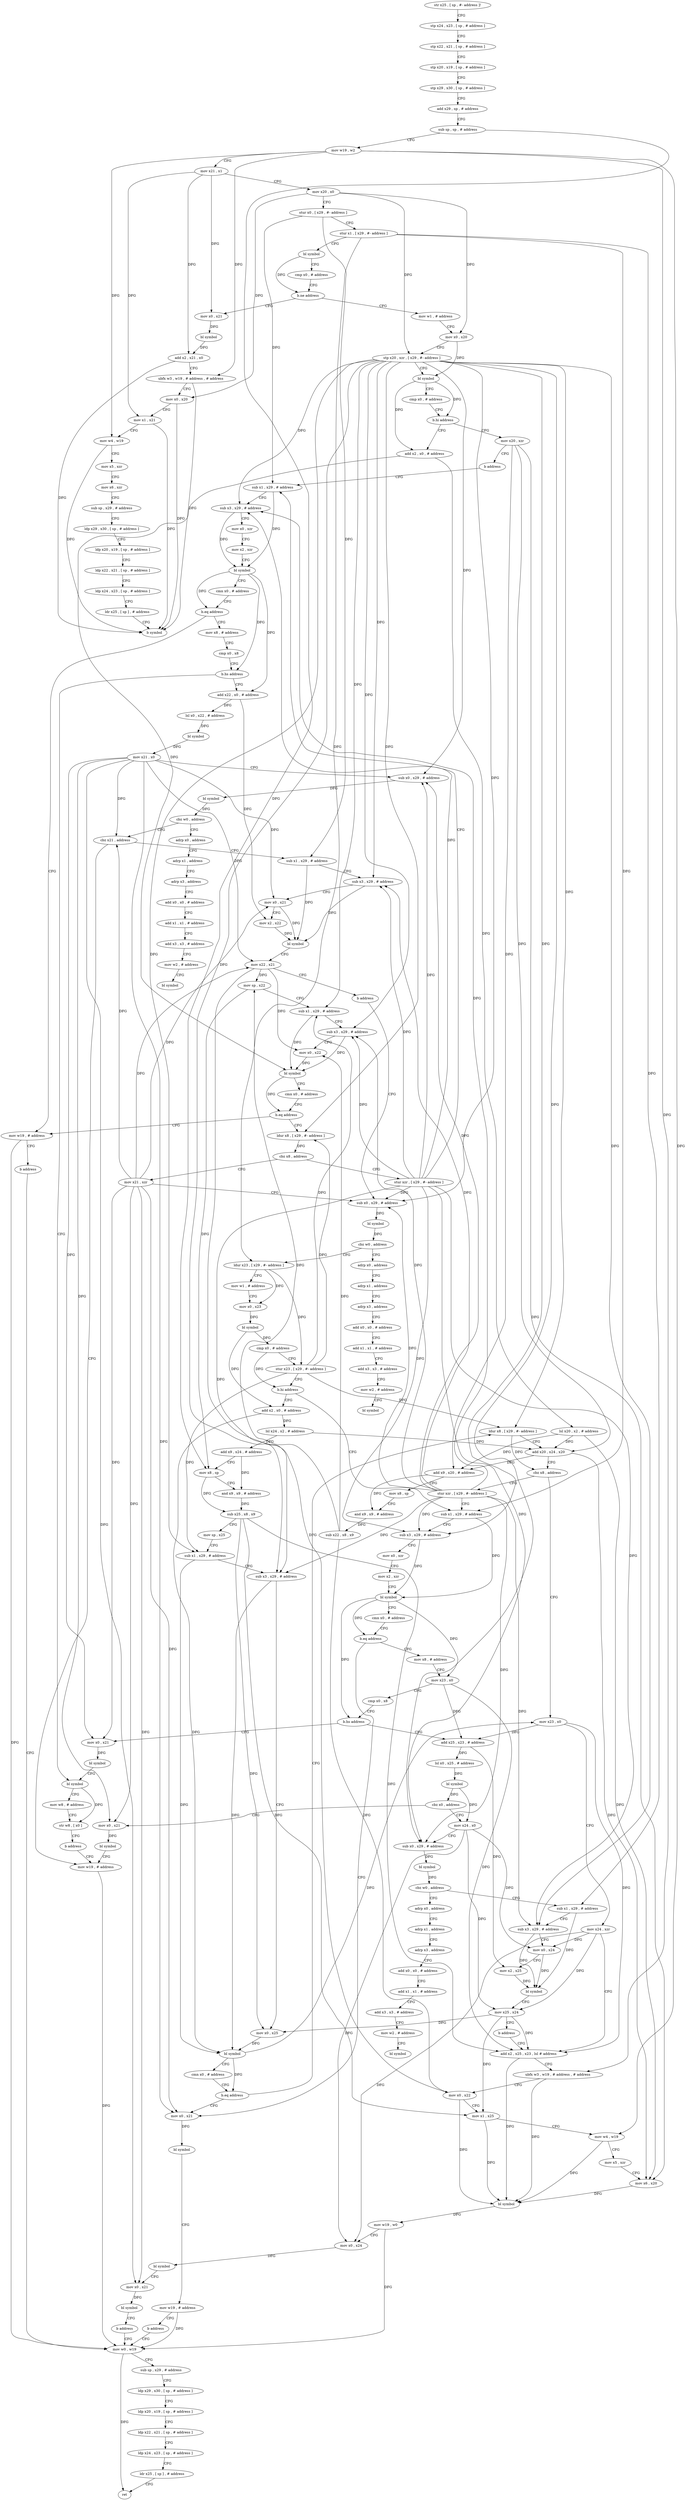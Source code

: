 digraph "func" {
"4287160" [label = "str x25 , [ sp , #- address ]!" ]
"4287164" [label = "stp x24 , x23 , [ sp , # address ]" ]
"4287168" [label = "stp x22 , x21 , [ sp , # address ]" ]
"4287172" [label = "stp x20 , x19 , [ sp , # address ]" ]
"4287176" [label = "stp x29 , x30 , [ sp , # address ]" ]
"4287180" [label = "add x29 , sp , # address" ]
"4287184" [label = "sub sp , sp , # address" ]
"4287188" [label = "mov w19 , w2" ]
"4287192" [label = "mov x21 , x1" ]
"4287196" [label = "mov x20 , x0" ]
"4287200" [label = "stur x0 , [ x29 , #- address ]" ]
"4287204" [label = "stur x1 , [ x29 , #- address ]" ]
"4287208" [label = "bl symbol" ]
"4287212" [label = "cmp x0 , # address" ]
"4287216" [label = "b.ne address" ]
"4287284" [label = "mov w1 , # address" ]
"4287220" [label = "mov x0 , x21" ]
"4287288" [label = "mov x0 , x20" ]
"4287292" [label = "stp x20 , xzr , [ x29 , #- address ]" ]
"4287296" [label = "bl symbol" ]
"4287300" [label = "cmp x0 , # address" ]
"4287304" [label = "b.hi address" ]
"4287820" [label = "mov x20 , xzr" ]
"4287308" [label = "add x2 , x0 , # address" ]
"4287224" [label = "bl symbol" ]
"4287228" [label = "add x2 , x21 , x0" ]
"4287232" [label = "ubfx w3 , w19 , # address , # address" ]
"4287236" [label = "mov x0 , x20" ]
"4287240" [label = "mov x1 , x21" ]
"4287244" [label = "mov w4 , w19" ]
"4287248" [label = "mov x5 , xzr" ]
"4287252" [label = "mov x6 , xzr" ]
"4287256" [label = "sub sp , x29 , # address" ]
"4287260" [label = "ldp x29 , x30 , [ sp , # address ]" ]
"4287264" [label = "ldp x20 , x19 , [ sp , # address ]" ]
"4287268" [label = "ldp x22 , x21 , [ sp , # address ]" ]
"4287272" [label = "ldp x24 , x23 , [ sp , # address ]" ]
"4287276" [label = "ldr x25 , [ sp ] , # address" ]
"4287280" [label = "b symbol" ]
"4287824" [label = "b address" ]
"4287372" [label = "sub x1 , x29 , # address" ]
"4287312" [label = "lsl x20 , x2 , # address" ]
"4287316" [label = "add x9 , x20 , # address" ]
"4287320" [label = "mov x8 , sp" ]
"4287324" [label = "and x9 , x9 , # address" ]
"4287328" [label = "sub x22 , x8 , x9" ]
"4287332" [label = "mov sp , x22" ]
"4287336" [label = "sub x1 , x29 , # address" ]
"4287340" [label = "sub x3 , x29 , # address" ]
"4287344" [label = "mov x0 , x22" ]
"4287348" [label = "bl symbol" ]
"4287352" [label = "cmn x0 , # address" ]
"4287356" [label = "b.eq address" ]
"4287796" [label = "mov w19 , # address" ]
"4287360" [label = "ldur x8 , [ x29 , #- address ]" ]
"4287376" [label = "sub x3 , x29 , # address" ]
"4287380" [label = "mov x0 , xzr" ]
"4287384" [label = "mov x2 , xzr" ]
"4287388" [label = "bl symbol" ]
"4287392" [label = "cmn x0 , # address" ]
"4287396" [label = "b.eq address" ]
"4287400" [label = "mov x8 , # address" ]
"4287800" [label = "b address" ]
"4287764" [label = "mov w0 , w19" ]
"4287364" [label = "cbz x8 , address" ]
"4287472" [label = "mov x21 , xzr" ]
"4287368" [label = "stur xzr , [ x29 , #- address ]" ]
"4287404" [label = "cmp x0 , x8" ]
"4287408" [label = "b.hs address" ]
"4287836" [label = "bl symbol" ]
"4287412" [label = "add x22 , x0 , # address" ]
"4287768" [label = "sub sp , x29 , # address" ]
"4287772" [label = "ldp x29 , x30 , [ sp , # address ]" ]
"4287776" [label = "ldp x20 , x19 , [ sp , # address ]" ]
"4287780" [label = "ldp x22 , x21 , [ sp , # address ]" ]
"4287784" [label = "ldp x24 , x23 , [ sp , # address ]" ]
"4287788" [label = "ldr x25 , [ sp ] , # address" ]
"4287792" [label = "ret" ]
"4287476" [label = "sub x0 , x29 , # address" ]
"4287840" [label = "mov w8 , # address" ]
"4287844" [label = "str w8 , [ x0 ]" ]
"4287848" [label = "b address" ]
"4287760" [label = "mov w19 , # address" ]
"4287416" [label = "lsl x0 , x22 , # address" ]
"4287420" [label = "bl symbol" ]
"4287424" [label = "mov x21 , x0" ]
"4287428" [label = "sub x0 , x29 , # address" ]
"4287432" [label = "bl symbol" ]
"4287436" [label = "cbz w0 , address" ]
"4287884" [label = "adrp x0 , address" ]
"4287440" [label = "cbz x21 , address" ]
"4287852" [label = "adrp x0 , address" ]
"4287856" [label = "adrp x1 , address" ]
"4287860" [label = "adrp x3 , address" ]
"4287864" [label = "add x0 , x0 , # address" ]
"4287868" [label = "add x1 , x1 , # address" ]
"4287872" [label = "add x3 , x3 , # address" ]
"4287876" [label = "mov w2 , # address" ]
"4287880" [label = "bl symbol" ]
"4287488" [label = "ldur x23 , [ x29 , #- address ]" ]
"4287492" [label = "mov w1 , # address" ]
"4287496" [label = "mov x0 , x23" ]
"4287500" [label = "bl symbol" ]
"4287504" [label = "cmp x0 , # address" ]
"4287508" [label = "stur x23 , [ x29 , #- address ]" ]
"4287512" [label = "b.hi address" ]
"4287584" [label = "sub x1 , x29 , # address" ]
"4287516" [label = "add x2 , x0 , # address" ]
"4287888" [label = "adrp x1 , address" ]
"4287892" [label = "adrp x3 , address" ]
"4287896" [label = "add x0 , x0 , # address" ]
"4287900" [label = "add x1 , x1 , # address" ]
"4287904" [label = "add x3 , x3 , # address" ]
"4287908" [label = "mov w2 , # address" ]
"4287912" [label = "bl symbol" ]
"4287444" [label = "sub x1 , x29 , # address" ]
"4287588" [label = "sub x3 , x29 , # address" ]
"4287592" [label = "mov x0 , xzr" ]
"4287596" [label = "mov x2 , xzr" ]
"4287600" [label = "bl symbol" ]
"4287604" [label = "cmn x0 , # address" ]
"4287608" [label = "b.eq address" ]
"4287804" [label = "mov x0 , x21" ]
"4287612" [label = "mov x8 , # address" ]
"4287520" [label = "lsl x24 , x2 , # address" ]
"4287524" [label = "add x9 , x24 , # address" ]
"4287528" [label = "mov x8 , sp" ]
"4287532" [label = "and x9 , x9 , # address" ]
"4287536" [label = "sub x25 , x8 , x9" ]
"4287540" [label = "mov sp , x25" ]
"4287544" [label = "sub x1 , x29 , # address" ]
"4287548" [label = "sub x3 , x29 , # address" ]
"4287552" [label = "mov x0 , x25" ]
"4287556" [label = "bl symbol" ]
"4287560" [label = "cmn x0 , # address" ]
"4287564" [label = "b.eq address" ]
"4287568" [label = "ldur x8 , [ x29 , #- address ]" ]
"4287448" [label = "sub x3 , x29 , # address" ]
"4287452" [label = "mov x0 , x21" ]
"4287456" [label = "mov x2 , x22" ]
"4287460" [label = "bl symbol" ]
"4287464" [label = "mov x22 , x21" ]
"4287468" [label = "b address" ]
"4287808" [label = "bl symbol" ]
"4287812" [label = "mov w19 , # address" ]
"4287816" [label = "b address" ]
"4287616" [label = "mov x23 , x0" ]
"4287620" [label = "cmp x0 , x8" ]
"4287624" [label = "b.hs address" ]
"4287828" [label = "mov x0 , x21" ]
"4287628" [label = "add x25 , x23 , # address" ]
"4287572" [label = "add x20 , x24 , x20" ]
"4287576" [label = "cbz x8 , address" ]
"4287688" [label = "mov x23 , x0" ]
"4287580" [label = "stur xzr , [ x29 , #- address ]" ]
"4287480" [label = "bl symbol" ]
"4287484" [label = "cbz w0 , address" ]
"4287832" [label = "bl symbol" ]
"4287632" [label = "lsl x0 , x25 , # address" ]
"4287636" [label = "bl symbol" ]
"4287640" [label = "cbz x0 , address" ]
"4287752" [label = "mov x0 , x21" ]
"4287644" [label = "mov x24 , x0" ]
"4287692" [label = "mov x24 , xzr" ]
"4287696" [label = "add x2 , x25 , x23 , lsl # address" ]
"4287756" [label = "bl symbol" ]
"4287648" [label = "sub x0 , x29 , # address" ]
"4287652" [label = "bl symbol" ]
"4287656" [label = "cbz w0 , address" ]
"4287916" [label = "adrp x0 , address" ]
"4287660" [label = "sub x1 , x29 , # address" ]
"4287920" [label = "adrp x1 , address" ]
"4287924" [label = "adrp x3 , address" ]
"4287928" [label = "add x0 , x0 , # address" ]
"4287932" [label = "add x1 , x1 , # address" ]
"4287936" [label = "add x3 , x3 , # address" ]
"4287940" [label = "mov w2 , # address" ]
"4287944" [label = "bl symbol" ]
"4287664" [label = "sub x3 , x29 , # address" ]
"4287668" [label = "mov x0 , x24" ]
"4287672" [label = "mov x2 , x25" ]
"4287676" [label = "bl symbol" ]
"4287680" [label = "mov x25 , x24" ]
"4287684" [label = "b address" ]
"4287700" [label = "ubfx w3 , w19 , # address , # address" ]
"4287704" [label = "mov x0 , x22" ]
"4287708" [label = "mov x1 , x25" ]
"4287712" [label = "mov w4 , w19" ]
"4287716" [label = "mov x5 , xzr" ]
"4287720" [label = "mov x6 , x20" ]
"4287724" [label = "bl symbol" ]
"4287728" [label = "mov w19 , w0" ]
"4287732" [label = "mov x0 , x24" ]
"4287736" [label = "bl symbol" ]
"4287740" [label = "mov x0 , x21" ]
"4287744" [label = "bl symbol" ]
"4287748" [label = "b address" ]
"4287160" -> "4287164" [ label = "CFG" ]
"4287164" -> "4287168" [ label = "CFG" ]
"4287168" -> "4287172" [ label = "CFG" ]
"4287172" -> "4287176" [ label = "CFG" ]
"4287176" -> "4287180" [ label = "CFG" ]
"4287180" -> "4287184" [ label = "CFG" ]
"4287184" -> "4287188" [ label = "CFG" ]
"4287184" -> "4287528" [ label = "DFG" ]
"4287188" -> "4287192" [ label = "CFG" ]
"4287188" -> "4287232" [ label = "DFG" ]
"4287188" -> "4287244" [ label = "DFG" ]
"4287188" -> "4287700" [ label = "DFG" ]
"4287188" -> "4287712" [ label = "DFG" ]
"4287192" -> "4287196" [ label = "CFG" ]
"4287192" -> "4287220" [ label = "DFG" ]
"4287192" -> "4287228" [ label = "DFG" ]
"4287192" -> "4287240" [ label = "DFG" ]
"4287196" -> "4287200" [ label = "CFG" ]
"4287196" -> "4287288" [ label = "DFG" ]
"4287196" -> "4287292" [ label = "DFG" ]
"4287196" -> "4287236" [ label = "DFG" ]
"4287200" -> "4287204" [ label = "CFG" ]
"4287200" -> "4287372" [ label = "DFG" ]
"4287200" -> "4287444" [ label = "DFG" ]
"4287204" -> "4287208" [ label = "CFG" ]
"4287204" -> "4287488" [ label = "DFG" ]
"4287204" -> "4287584" [ label = "DFG" ]
"4287204" -> "4287660" [ label = "DFG" ]
"4287208" -> "4287212" [ label = "CFG" ]
"4287208" -> "4287216" [ label = "DFG" ]
"4287212" -> "4287216" [ label = "CFG" ]
"4287216" -> "4287284" [ label = "CFG" ]
"4287216" -> "4287220" [ label = "CFG" ]
"4287284" -> "4287288" [ label = "CFG" ]
"4287220" -> "4287224" [ label = "DFG" ]
"4287288" -> "4287292" [ label = "CFG" ]
"4287288" -> "4287296" [ label = "DFG" ]
"4287292" -> "4287296" [ label = "CFG" ]
"4287292" -> "4287360" [ label = "DFG" ]
"4287292" -> "4287568" [ label = "DFG" ]
"4287292" -> "4287336" [ label = "DFG" ]
"4287292" -> "4287340" [ label = "DFG" ]
"4287292" -> "4287376" [ label = "DFG" ]
"4287292" -> "4287428" [ label = "DFG" ]
"4287292" -> "4287476" [ label = "DFG" ]
"4287292" -> "4287448" [ label = "DFG" ]
"4287292" -> "4287588" [ label = "DFG" ]
"4287292" -> "4287544" [ label = "DFG" ]
"4287292" -> "4287548" [ label = "DFG" ]
"4287292" -> "4287648" [ label = "DFG" ]
"4287292" -> "4287664" [ label = "DFG" ]
"4287296" -> "4287300" [ label = "CFG" ]
"4287296" -> "4287304" [ label = "DFG" ]
"4287296" -> "4287308" [ label = "DFG" ]
"4287300" -> "4287304" [ label = "CFG" ]
"4287304" -> "4287820" [ label = "CFG" ]
"4287304" -> "4287308" [ label = "CFG" ]
"4287820" -> "4287824" [ label = "CFG" ]
"4287820" -> "4287316" [ label = "DFG" ]
"4287820" -> "4287572" [ label = "DFG" ]
"4287820" -> "4287720" [ label = "DFG" ]
"4287308" -> "4287312" [ label = "DFG" ]
"4287308" -> "4287348" [ label = "DFG" ]
"4287224" -> "4287228" [ label = "DFG" ]
"4287228" -> "4287232" [ label = "CFG" ]
"4287228" -> "4287280" [ label = "DFG" ]
"4287232" -> "4287236" [ label = "CFG" ]
"4287232" -> "4287280" [ label = "DFG" ]
"4287236" -> "4287240" [ label = "CFG" ]
"4287236" -> "4287280" [ label = "DFG" ]
"4287240" -> "4287244" [ label = "CFG" ]
"4287240" -> "4287280" [ label = "DFG" ]
"4287244" -> "4287248" [ label = "CFG" ]
"4287244" -> "4287280" [ label = "DFG" ]
"4287248" -> "4287252" [ label = "CFG" ]
"4287252" -> "4287256" [ label = "CFG" ]
"4287256" -> "4287260" [ label = "CFG" ]
"4287260" -> "4287264" [ label = "CFG" ]
"4287264" -> "4287268" [ label = "CFG" ]
"4287268" -> "4287272" [ label = "CFG" ]
"4287272" -> "4287276" [ label = "CFG" ]
"4287276" -> "4287280" [ label = "CFG" ]
"4287824" -> "4287372" [ label = "CFG" ]
"4287372" -> "4287376" [ label = "CFG" ]
"4287372" -> "4287388" [ label = "DFG" ]
"4287312" -> "4287316" [ label = "DFG" ]
"4287312" -> "4287572" [ label = "DFG" ]
"4287312" -> "4287720" [ label = "DFG" ]
"4287316" -> "4287320" [ label = "CFG" ]
"4287316" -> "4287324" [ label = "DFG" ]
"4287320" -> "4287324" [ label = "CFG" ]
"4287324" -> "4287328" [ label = "DFG" ]
"4287328" -> "4287332" [ label = "DFG" ]
"4287328" -> "4287344" [ label = "DFG" ]
"4287328" -> "4287704" [ label = "DFG" ]
"4287332" -> "4287336" [ label = "CFG" ]
"4287332" -> "4287528" [ label = "DFG" ]
"4287336" -> "4287340" [ label = "CFG" ]
"4287336" -> "4287348" [ label = "DFG" ]
"4287340" -> "4287344" [ label = "CFG" ]
"4287340" -> "4287348" [ label = "DFG" ]
"4287344" -> "4287348" [ label = "DFG" ]
"4287348" -> "4287352" [ label = "CFG" ]
"4287348" -> "4287356" [ label = "DFG" ]
"4287352" -> "4287356" [ label = "CFG" ]
"4287356" -> "4287796" [ label = "CFG" ]
"4287356" -> "4287360" [ label = "CFG" ]
"4287796" -> "4287800" [ label = "CFG" ]
"4287796" -> "4287764" [ label = "DFG" ]
"4287360" -> "4287364" [ label = "DFG" ]
"4287376" -> "4287380" [ label = "CFG" ]
"4287376" -> "4287388" [ label = "DFG" ]
"4287380" -> "4287384" [ label = "CFG" ]
"4287384" -> "4287388" [ label = "CFG" ]
"4287388" -> "4287392" [ label = "CFG" ]
"4287388" -> "4287396" [ label = "DFG" ]
"4287388" -> "4287408" [ label = "DFG" ]
"4287388" -> "4287412" [ label = "DFG" ]
"4287392" -> "4287396" [ label = "CFG" ]
"4287396" -> "4287796" [ label = "CFG" ]
"4287396" -> "4287400" [ label = "CFG" ]
"4287400" -> "4287404" [ label = "CFG" ]
"4287800" -> "4287764" [ label = "CFG" ]
"4287764" -> "4287768" [ label = "CFG" ]
"4287764" -> "4287792" [ label = "DFG" ]
"4287364" -> "4287472" [ label = "CFG" ]
"4287364" -> "4287368" [ label = "CFG" ]
"4287472" -> "4287476" [ label = "CFG" ]
"4287472" -> "4287440" [ label = "DFG" ]
"4287472" -> "4287452" [ label = "DFG" ]
"4287472" -> "4287464" [ label = "DFG" ]
"4287472" -> "4287804" [ label = "DFG" ]
"4287472" -> "4287828" [ label = "DFG" ]
"4287472" -> "4287752" [ label = "DFG" ]
"4287472" -> "4287740" [ label = "DFG" ]
"4287368" -> "4287372" [ label = "CFG" ]
"4287368" -> "4287340" [ label = "DFG" ]
"4287368" -> "4287376" [ label = "DFG" ]
"4287368" -> "4287428" [ label = "DFG" ]
"4287368" -> "4287476" [ label = "DFG" ]
"4287368" -> "4287448" [ label = "DFG" ]
"4287368" -> "4287588" [ label = "DFG" ]
"4287368" -> "4287548" [ label = "DFG" ]
"4287368" -> "4287648" [ label = "DFG" ]
"4287368" -> "4287664" [ label = "DFG" ]
"4287404" -> "4287408" [ label = "CFG" ]
"4287408" -> "4287836" [ label = "CFG" ]
"4287408" -> "4287412" [ label = "CFG" ]
"4287836" -> "4287840" [ label = "CFG" ]
"4287836" -> "4287844" [ label = "DFG" ]
"4287412" -> "4287416" [ label = "DFG" ]
"4287412" -> "4287456" [ label = "DFG" ]
"4287768" -> "4287772" [ label = "CFG" ]
"4287772" -> "4287776" [ label = "CFG" ]
"4287776" -> "4287780" [ label = "CFG" ]
"4287780" -> "4287784" [ label = "CFG" ]
"4287784" -> "4287788" [ label = "CFG" ]
"4287788" -> "4287792" [ label = "CFG" ]
"4287476" -> "4287480" [ label = "DFG" ]
"4287840" -> "4287844" [ label = "CFG" ]
"4287844" -> "4287848" [ label = "CFG" ]
"4287848" -> "4287760" [ label = "CFG" ]
"4287760" -> "4287764" [ label = "DFG" ]
"4287416" -> "4287420" [ label = "DFG" ]
"4287420" -> "4287424" [ label = "DFG" ]
"4287424" -> "4287428" [ label = "CFG" ]
"4287424" -> "4287440" [ label = "DFG" ]
"4287424" -> "4287452" [ label = "DFG" ]
"4287424" -> "4287464" [ label = "DFG" ]
"4287424" -> "4287804" [ label = "DFG" ]
"4287424" -> "4287828" [ label = "DFG" ]
"4287424" -> "4287752" [ label = "DFG" ]
"4287424" -> "4287740" [ label = "DFG" ]
"4287428" -> "4287432" [ label = "DFG" ]
"4287432" -> "4287436" [ label = "DFG" ]
"4287436" -> "4287884" [ label = "CFG" ]
"4287436" -> "4287440" [ label = "CFG" ]
"4287884" -> "4287888" [ label = "CFG" ]
"4287440" -> "4287760" [ label = "CFG" ]
"4287440" -> "4287444" [ label = "CFG" ]
"4287852" -> "4287856" [ label = "CFG" ]
"4287856" -> "4287860" [ label = "CFG" ]
"4287860" -> "4287864" [ label = "CFG" ]
"4287864" -> "4287868" [ label = "CFG" ]
"4287868" -> "4287872" [ label = "CFG" ]
"4287872" -> "4287876" [ label = "CFG" ]
"4287876" -> "4287880" [ label = "CFG" ]
"4287488" -> "4287492" [ label = "CFG" ]
"4287488" -> "4287496" [ label = "DFG" ]
"4287488" -> "4287508" [ label = "DFG" ]
"4287492" -> "4287496" [ label = "CFG" ]
"4287496" -> "4287500" [ label = "DFG" ]
"4287500" -> "4287504" [ label = "DFG" ]
"4287500" -> "4287516" [ label = "DFG" ]
"4287504" -> "4287508" [ label = "CFG" ]
"4287504" -> "4287512" [ label = "DFG" ]
"4287508" -> "4287512" [ label = "CFG" ]
"4287508" -> "4287336" [ label = "DFG" ]
"4287508" -> "4287360" [ label = "DFG" ]
"4287508" -> "4287568" [ label = "DFG" ]
"4287508" -> "4287544" [ label = "DFG" ]
"4287512" -> "4287584" [ label = "CFG" ]
"4287512" -> "4287516" [ label = "CFG" ]
"4287584" -> "4287588" [ label = "CFG" ]
"4287584" -> "4287600" [ label = "DFG" ]
"4287516" -> "4287520" [ label = "DFG" ]
"4287516" -> "4287556" [ label = "DFG" ]
"4287888" -> "4287892" [ label = "CFG" ]
"4287892" -> "4287896" [ label = "CFG" ]
"4287896" -> "4287900" [ label = "CFG" ]
"4287900" -> "4287904" [ label = "CFG" ]
"4287904" -> "4287908" [ label = "CFG" ]
"4287908" -> "4287912" [ label = "CFG" ]
"4287444" -> "4287448" [ label = "CFG" ]
"4287444" -> "4287460" [ label = "DFG" ]
"4287588" -> "4287592" [ label = "CFG" ]
"4287588" -> "4287600" [ label = "DFG" ]
"4287592" -> "4287596" [ label = "CFG" ]
"4287596" -> "4287600" [ label = "CFG" ]
"4287600" -> "4287604" [ label = "CFG" ]
"4287600" -> "4287608" [ label = "DFG" ]
"4287600" -> "4287616" [ label = "DFG" ]
"4287600" -> "4287624" [ label = "DFG" ]
"4287604" -> "4287608" [ label = "CFG" ]
"4287608" -> "4287804" [ label = "CFG" ]
"4287608" -> "4287612" [ label = "CFG" ]
"4287804" -> "4287808" [ label = "DFG" ]
"4287612" -> "4287616" [ label = "CFG" ]
"4287520" -> "4287524" [ label = "DFG" ]
"4287520" -> "4287572" [ label = "DFG" ]
"4287524" -> "4287528" [ label = "CFG" ]
"4287524" -> "4287532" [ label = "DFG" ]
"4287528" -> "4287532" [ label = "CFG" ]
"4287528" -> "4287536" [ label = "DFG" ]
"4287532" -> "4287536" [ label = "DFG" ]
"4287536" -> "4287540" [ label = "CFG" ]
"4287536" -> "4287552" [ label = "DFG" ]
"4287536" -> "4287696" [ label = "DFG" ]
"4287536" -> "4287708" [ label = "DFG" ]
"4287540" -> "4287544" [ label = "CFG" ]
"4287544" -> "4287548" [ label = "CFG" ]
"4287544" -> "4287556" [ label = "DFG" ]
"4287548" -> "4287552" [ label = "CFG" ]
"4287548" -> "4287556" [ label = "DFG" ]
"4287552" -> "4287556" [ label = "DFG" ]
"4287556" -> "4287560" [ label = "CFG" ]
"4287556" -> "4287564" [ label = "DFG" ]
"4287556" -> "4287688" [ label = "DFG" ]
"4287560" -> "4287564" [ label = "CFG" ]
"4287564" -> "4287804" [ label = "CFG" ]
"4287564" -> "4287568" [ label = "CFG" ]
"4287568" -> "4287572" [ label = "CFG" ]
"4287568" -> "4287576" [ label = "DFG" ]
"4287448" -> "4287452" [ label = "CFG" ]
"4287448" -> "4287460" [ label = "DFG" ]
"4287452" -> "4287456" [ label = "CFG" ]
"4287452" -> "4287460" [ label = "DFG" ]
"4287456" -> "4287460" [ label = "DFG" ]
"4287460" -> "4287464" [ label = "CFG" ]
"4287464" -> "4287468" [ label = "CFG" ]
"4287464" -> "4287332" [ label = "DFG" ]
"4287464" -> "4287344" [ label = "DFG" ]
"4287464" -> "4287704" [ label = "DFG" ]
"4287468" -> "4287476" [ label = "CFG" ]
"4287808" -> "4287812" [ label = "CFG" ]
"4287812" -> "4287816" [ label = "CFG" ]
"4287812" -> "4287764" [ label = "DFG" ]
"4287816" -> "4287764" [ label = "CFG" ]
"4287616" -> "4287620" [ label = "CFG" ]
"4287616" -> "4287628" [ label = "DFG" ]
"4287616" -> "4287696" [ label = "DFG" ]
"4287620" -> "4287624" [ label = "CFG" ]
"4287624" -> "4287828" [ label = "CFG" ]
"4287624" -> "4287628" [ label = "CFG" ]
"4287828" -> "4287832" [ label = "DFG" ]
"4287628" -> "4287632" [ label = "DFG" ]
"4287628" -> "4287672" [ label = "DFG" ]
"4287572" -> "4287576" [ label = "CFG" ]
"4287572" -> "4287316" [ label = "DFG" ]
"4287572" -> "4287720" [ label = "DFG" ]
"4287576" -> "4287688" [ label = "CFG" ]
"4287576" -> "4287580" [ label = "CFG" ]
"4287688" -> "4287692" [ label = "CFG" ]
"4287688" -> "4287628" [ label = "DFG" ]
"4287688" -> "4287696" [ label = "DFG" ]
"4287580" -> "4287584" [ label = "CFG" ]
"4287580" -> "4287340" [ label = "DFG" ]
"4287580" -> "4287376" [ label = "DFG" ]
"4287580" -> "4287428" [ label = "DFG" ]
"4287580" -> "4287476" [ label = "DFG" ]
"4287580" -> "4287448" [ label = "DFG" ]
"4287580" -> "4287588" [ label = "DFG" ]
"4287580" -> "4287548" [ label = "DFG" ]
"4287580" -> "4287648" [ label = "DFG" ]
"4287580" -> "4287664" [ label = "DFG" ]
"4287480" -> "4287484" [ label = "DFG" ]
"4287484" -> "4287852" [ label = "CFG" ]
"4287484" -> "4287488" [ label = "CFG" ]
"4287832" -> "4287836" [ label = "CFG" ]
"4287632" -> "4287636" [ label = "DFG" ]
"4287636" -> "4287640" [ label = "DFG" ]
"4287636" -> "4287644" [ label = "DFG" ]
"4287640" -> "4287752" [ label = "CFG" ]
"4287640" -> "4287644" [ label = "CFG" ]
"4287752" -> "4287756" [ label = "DFG" ]
"4287644" -> "4287648" [ label = "CFG" ]
"4287644" -> "4287732" [ label = "DFG" ]
"4287644" -> "4287668" [ label = "DFG" ]
"4287644" -> "4287680" [ label = "DFG" ]
"4287692" -> "4287696" [ label = "CFG" ]
"4287692" -> "4287732" [ label = "DFG" ]
"4287692" -> "4287668" [ label = "DFG" ]
"4287692" -> "4287680" [ label = "DFG" ]
"4287696" -> "4287700" [ label = "CFG" ]
"4287696" -> "4287724" [ label = "DFG" ]
"4287756" -> "4287760" [ label = "CFG" ]
"4287648" -> "4287652" [ label = "DFG" ]
"4287652" -> "4287656" [ label = "DFG" ]
"4287656" -> "4287916" [ label = "CFG" ]
"4287656" -> "4287660" [ label = "CFG" ]
"4287916" -> "4287920" [ label = "CFG" ]
"4287660" -> "4287664" [ label = "CFG" ]
"4287660" -> "4287676" [ label = "DFG" ]
"4287920" -> "4287924" [ label = "CFG" ]
"4287924" -> "4287928" [ label = "CFG" ]
"4287928" -> "4287932" [ label = "CFG" ]
"4287932" -> "4287936" [ label = "CFG" ]
"4287936" -> "4287940" [ label = "CFG" ]
"4287940" -> "4287944" [ label = "CFG" ]
"4287664" -> "4287668" [ label = "CFG" ]
"4287664" -> "4287676" [ label = "DFG" ]
"4287668" -> "4287672" [ label = "CFG" ]
"4287668" -> "4287676" [ label = "DFG" ]
"4287672" -> "4287676" [ label = "DFG" ]
"4287676" -> "4287680" [ label = "CFG" ]
"4287680" -> "4287684" [ label = "CFG" ]
"4287680" -> "4287552" [ label = "DFG" ]
"4287680" -> "4287708" [ label = "DFG" ]
"4287680" -> "4287696" [ label = "DFG" ]
"4287684" -> "4287696" [ label = "CFG" ]
"4287700" -> "4287704" [ label = "CFG" ]
"4287700" -> "4287724" [ label = "DFG" ]
"4287704" -> "4287708" [ label = "CFG" ]
"4287704" -> "4287724" [ label = "DFG" ]
"4287708" -> "4287712" [ label = "CFG" ]
"4287708" -> "4287724" [ label = "DFG" ]
"4287712" -> "4287716" [ label = "CFG" ]
"4287712" -> "4287724" [ label = "DFG" ]
"4287716" -> "4287720" [ label = "CFG" ]
"4287720" -> "4287724" [ label = "DFG" ]
"4287724" -> "4287728" [ label = "DFG" ]
"4287728" -> "4287732" [ label = "CFG" ]
"4287728" -> "4287764" [ label = "DFG" ]
"4287732" -> "4287736" [ label = "DFG" ]
"4287736" -> "4287740" [ label = "CFG" ]
"4287740" -> "4287744" [ label = "DFG" ]
"4287744" -> "4287748" [ label = "CFG" ]
"4287748" -> "4287764" [ label = "CFG" ]
}
